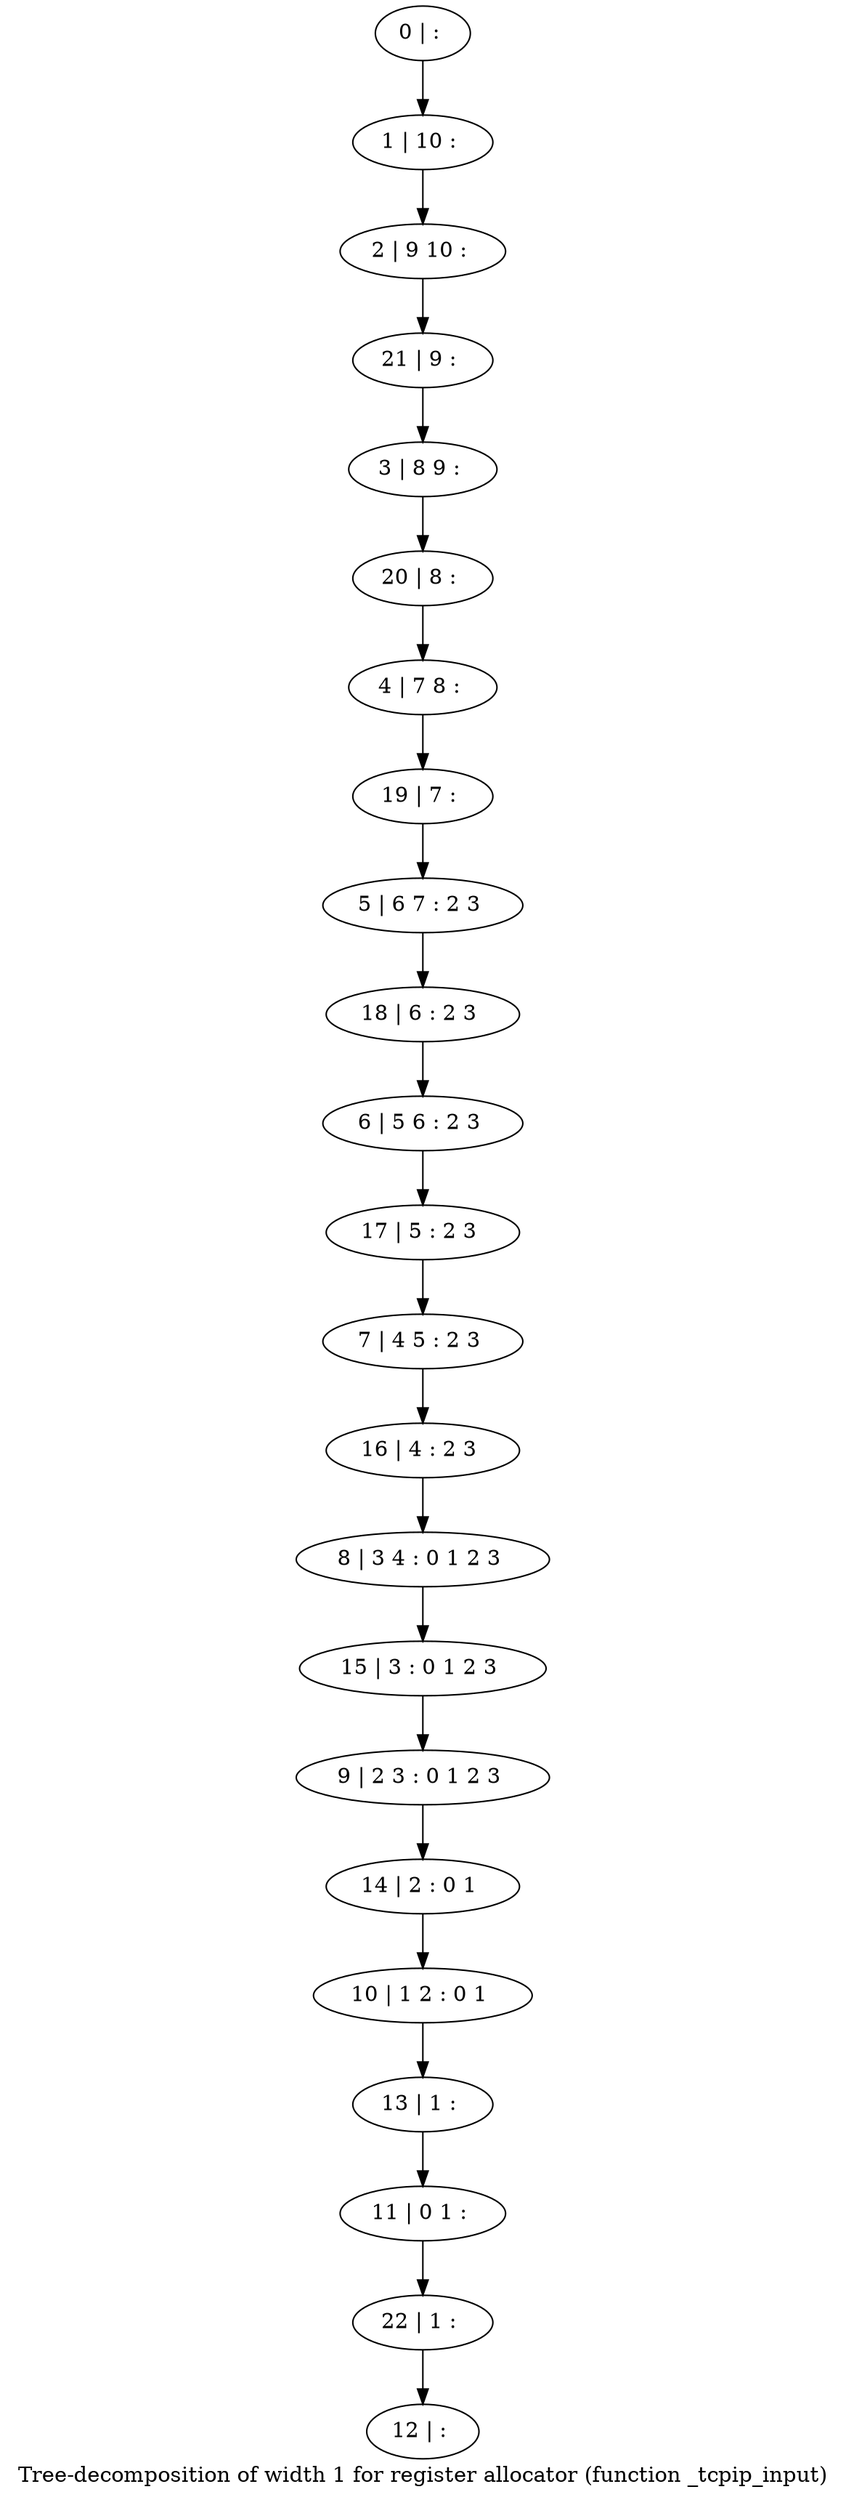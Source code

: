 digraph G {
graph [label="Tree-decomposition of width 1 for register allocator (function _tcpip_input)"]
0[label="0 | : "];
1[label="1 | 10 : "];
2[label="2 | 9 10 : "];
3[label="3 | 8 9 : "];
4[label="4 | 7 8 : "];
5[label="5 | 6 7 : 2 3 "];
6[label="6 | 5 6 : 2 3 "];
7[label="7 | 4 5 : 2 3 "];
8[label="8 | 3 4 : 0 1 2 3 "];
9[label="9 | 2 3 : 0 1 2 3 "];
10[label="10 | 1 2 : 0 1 "];
11[label="11 | 0 1 : "];
12[label="12 | : "];
13[label="13 | 1 : "];
14[label="14 | 2 : 0 1 "];
15[label="15 | 3 : 0 1 2 3 "];
16[label="16 | 4 : 2 3 "];
17[label="17 | 5 : 2 3 "];
18[label="18 | 6 : 2 3 "];
19[label="19 | 7 : "];
20[label="20 | 8 : "];
21[label="21 | 9 : "];
22[label="22 | 1 : "];
0->1 ;
1->2 ;
13->11 ;
10->13 ;
14->10 ;
9->14 ;
15->9 ;
8->15 ;
16->8 ;
7->16 ;
17->7 ;
6->17 ;
18->6 ;
5->18 ;
19->5 ;
4->19 ;
20->4 ;
3->20 ;
21->3 ;
2->21 ;
22->12 ;
11->22 ;
}
